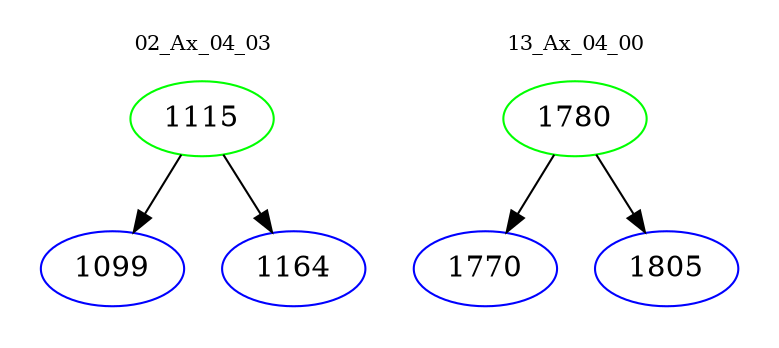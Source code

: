 digraph{
subgraph cluster_0 {
color = white
label = "02_Ax_04_03";
fontsize=10;
T0_1115 [label="1115", color="green"]
T0_1115 -> T0_1099 [color="black"]
T0_1099 [label="1099", color="blue"]
T0_1115 -> T0_1164 [color="black"]
T0_1164 [label="1164", color="blue"]
}
subgraph cluster_1 {
color = white
label = "13_Ax_04_00";
fontsize=10;
T1_1780 [label="1780", color="green"]
T1_1780 -> T1_1770 [color="black"]
T1_1770 [label="1770", color="blue"]
T1_1780 -> T1_1805 [color="black"]
T1_1805 [label="1805", color="blue"]
}
}
